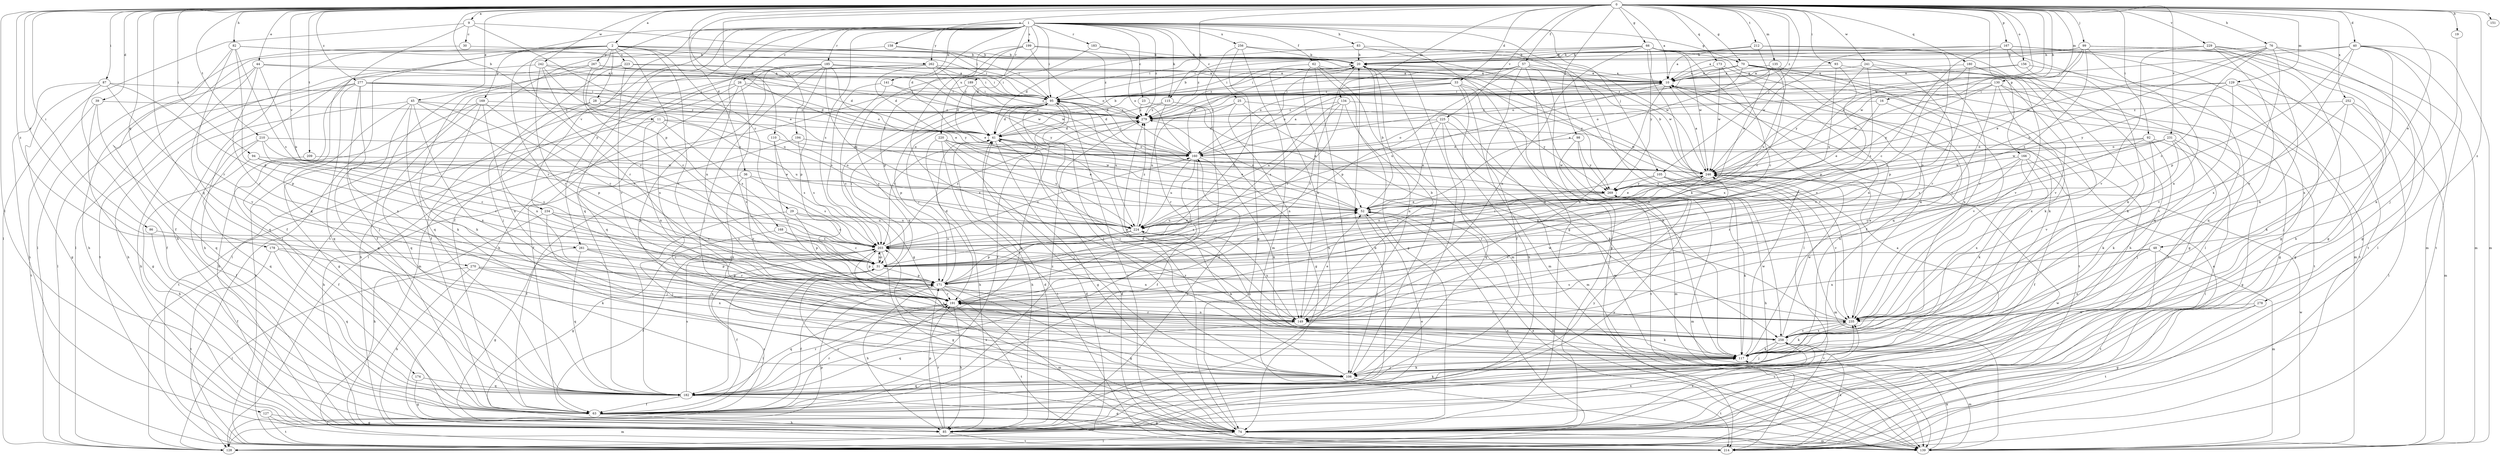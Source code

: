strict digraph  {
0;
1;
2;
9;
10;
11;
16;
19;
20;
23;
25;
26;
28;
29;
30;
31;
33;
36;
39;
40;
41;
44;
45;
48;
52;
57;
62;
63;
66;
70;
74;
76;
82;
83;
85;
86;
87;
92;
93;
94;
95;
98;
99;
105;
106;
110;
115;
117;
127;
128;
129;
130;
134;
135;
139;
141;
149;
151;
156;
158;
160;
166;
167;
168;
169;
171;
173;
174;
178;
180;
182;
183;
185;
189;
191;
194;
199;
203;
209;
210;
212;
214;
220;
223;
224;
225;
229;
231;
234;
235;
241;
242;
246;
252;
256;
258;
261;
262;
267;
269;
270;
277;
278;
279;
0 -> 2  [label=a];
0 -> 9  [label=a];
0 -> 10  [label=a];
0 -> 11  [label=b];
0 -> 16  [label=b];
0 -> 19  [label=b];
0 -> 33  [label=d];
0 -> 36  [label=d];
0 -> 39  [label=d];
0 -> 40  [label=d];
0 -> 44  [label=e];
0 -> 45  [label=e];
0 -> 48  [label=e];
0 -> 52  [label=e];
0 -> 57  [label=f];
0 -> 66  [label=g];
0 -> 70  [label=g];
0 -> 76  [label=h];
0 -> 82  [label=h];
0 -> 86  [label=i];
0 -> 87  [label=i];
0 -> 92  [label=i];
0 -> 93  [label=i];
0 -> 94  [label=i];
0 -> 98  [label=j];
0 -> 99  [label=j];
0 -> 105  [label=j];
0 -> 110  [label=k];
0 -> 115  [label=k];
0 -> 127  [label=l];
0 -> 129  [label=m];
0 -> 130  [label=m];
0 -> 134  [label=m];
0 -> 135  [label=m];
0 -> 151  [label=o];
0 -> 156  [label=o];
0 -> 158  [label=o];
0 -> 166  [label=p];
0 -> 167  [label=p];
0 -> 173  [label=q];
0 -> 174  [label=q];
0 -> 178  [label=q];
0 -> 180  [label=q];
0 -> 194  [label=s];
0 -> 209  [label=t];
0 -> 210  [label=t];
0 -> 212  [label=t];
0 -> 225  [label=v];
0 -> 229  [label=v];
0 -> 231  [label=v];
0 -> 234  [label=v];
0 -> 241  [label=w];
0 -> 242  [label=w];
0 -> 246  [label=w];
0 -> 252  [label=x];
0 -> 261  [label=y];
0 -> 270  [label=z];
0 -> 277  [label=z];
0 -> 278  [label=z];
0 -> 279  [label=z];
1 -> 23  [label=c];
1 -> 25  [label=c];
1 -> 26  [label=c];
1 -> 41  [label=d];
1 -> 62  [label=f];
1 -> 63  [label=f];
1 -> 70  [label=g];
1 -> 74  [label=g];
1 -> 83  [label=h];
1 -> 95  [label=i];
1 -> 105  [label=j];
1 -> 115  [label=k];
1 -> 117  [label=k];
1 -> 128  [label=l];
1 -> 141  [label=n];
1 -> 149  [label=n];
1 -> 182  [label=q];
1 -> 183  [label=r];
1 -> 185  [label=r];
1 -> 189  [label=r];
1 -> 199  [label=s];
1 -> 203  [label=s];
1 -> 214  [label=t];
1 -> 220  [label=u];
1 -> 234  [label=v];
1 -> 256  [label=x];
1 -> 261  [label=y];
1 -> 262  [label=y];
1 -> 279  [label=z];
2 -> 20  [label=b];
2 -> 28  [label=c];
2 -> 29  [label=c];
2 -> 63  [label=f];
2 -> 85  [label=h];
2 -> 95  [label=i];
2 -> 128  [label=l];
2 -> 168  [label=p];
2 -> 169  [label=p];
2 -> 191  [label=r];
2 -> 223  [label=u];
2 -> 235  [label=v];
2 -> 258  [label=x];
2 -> 262  [label=y];
2 -> 267  [label=y];
9 -> 30  [label=c];
9 -> 52  [label=e];
9 -> 95  [label=i];
9 -> 128  [label=l];
9 -> 182  [label=q];
10 -> 95  [label=i];
10 -> 149  [label=n];
10 -> 214  [label=t];
10 -> 224  [label=u];
11 -> 41  [label=d];
11 -> 149  [label=n];
11 -> 203  [label=s];
11 -> 214  [label=t];
11 -> 224  [label=u];
16 -> 52  [label=e];
16 -> 235  [label=v];
16 -> 279  [label=z];
19 -> 106  [label=j];
20 -> 10  [label=a];
20 -> 95  [label=i];
20 -> 106  [label=j];
20 -> 191  [label=r];
20 -> 235  [label=v];
23 -> 52  [label=e];
23 -> 279  [label=z];
25 -> 149  [label=n];
25 -> 224  [label=u];
25 -> 258  [label=x];
25 -> 269  [label=y];
25 -> 279  [label=z];
26 -> 63  [label=f];
26 -> 85  [label=h];
26 -> 95  [label=i];
26 -> 117  [label=k];
26 -> 160  [label=o];
26 -> 235  [label=v];
28 -> 149  [label=n];
28 -> 214  [label=t];
28 -> 224  [label=u];
28 -> 279  [label=z];
29 -> 106  [label=j];
29 -> 171  [label=p];
29 -> 203  [label=s];
29 -> 224  [label=u];
30 -> 20  [label=b];
30 -> 128  [label=l];
31 -> 20  [label=b];
31 -> 63  [label=f];
31 -> 95  [label=i];
31 -> 128  [label=l];
31 -> 171  [label=p];
31 -> 203  [label=s];
33 -> 41  [label=d];
33 -> 85  [label=h];
33 -> 95  [label=i];
33 -> 117  [label=k];
33 -> 139  [label=m];
33 -> 160  [label=o];
33 -> 235  [label=v];
36 -> 63  [label=f];
36 -> 191  [label=r];
36 -> 203  [label=s];
36 -> 258  [label=x];
36 -> 269  [label=y];
39 -> 74  [label=g];
39 -> 182  [label=q];
39 -> 214  [label=t];
39 -> 279  [label=z];
40 -> 20  [label=b];
40 -> 95  [label=i];
40 -> 117  [label=k];
40 -> 139  [label=m];
40 -> 171  [label=p];
40 -> 214  [label=t];
40 -> 235  [label=v];
40 -> 258  [label=x];
41 -> 20  [label=b];
41 -> 52  [label=e];
41 -> 74  [label=g];
41 -> 85  [label=h];
41 -> 149  [label=n];
41 -> 160  [label=o];
44 -> 10  [label=a];
44 -> 85  [label=h];
44 -> 95  [label=i];
44 -> 182  [label=q];
44 -> 191  [label=r];
44 -> 224  [label=u];
45 -> 31  [label=c];
45 -> 74  [label=g];
45 -> 85  [label=h];
45 -> 117  [label=k];
45 -> 171  [label=p];
45 -> 182  [label=q];
45 -> 258  [label=x];
45 -> 279  [label=z];
48 -> 31  [label=c];
48 -> 139  [label=m];
48 -> 149  [label=n];
48 -> 214  [label=t];
48 -> 258  [label=x];
52 -> 20  [label=b];
52 -> 106  [label=j];
52 -> 139  [label=m];
52 -> 203  [label=s];
52 -> 224  [label=u];
52 -> 279  [label=z];
57 -> 10  [label=a];
57 -> 63  [label=f];
57 -> 74  [label=g];
57 -> 95  [label=i];
57 -> 160  [label=o];
57 -> 171  [label=p];
57 -> 214  [label=t];
57 -> 246  [label=w];
57 -> 279  [label=z];
62 -> 10  [label=a];
62 -> 74  [label=g];
62 -> 85  [label=h];
62 -> 106  [label=j];
62 -> 139  [label=m];
62 -> 149  [label=n];
62 -> 269  [label=y];
63 -> 10  [label=a];
63 -> 74  [label=g];
63 -> 85  [label=h];
63 -> 191  [label=r];
63 -> 269  [label=y];
63 -> 279  [label=z];
66 -> 20  [label=b];
66 -> 63  [label=f];
66 -> 95  [label=i];
66 -> 128  [label=l];
66 -> 149  [label=n];
66 -> 182  [label=q];
66 -> 235  [label=v];
66 -> 246  [label=w];
66 -> 269  [label=y];
66 -> 279  [label=z];
70 -> 10  [label=a];
70 -> 31  [label=c];
70 -> 52  [label=e];
70 -> 74  [label=g];
70 -> 85  [label=h];
70 -> 128  [label=l];
70 -> 160  [label=o];
70 -> 258  [label=x];
70 -> 279  [label=z];
74 -> 31  [label=c];
74 -> 128  [label=l];
74 -> 139  [label=m];
74 -> 203  [label=s];
74 -> 235  [label=v];
74 -> 246  [label=w];
74 -> 258  [label=x];
74 -> 279  [label=z];
76 -> 20  [label=b];
76 -> 31  [label=c];
76 -> 128  [label=l];
76 -> 139  [label=m];
76 -> 224  [label=u];
76 -> 246  [label=w];
76 -> 258  [label=x];
82 -> 10  [label=a];
82 -> 20  [label=b];
82 -> 63  [label=f];
82 -> 171  [label=p];
82 -> 191  [label=r];
82 -> 203  [label=s];
83 -> 20  [label=b];
83 -> 41  [label=d];
83 -> 117  [label=k];
83 -> 258  [label=x];
85 -> 20  [label=b];
85 -> 41  [label=d];
85 -> 52  [label=e];
85 -> 160  [label=o];
85 -> 171  [label=p];
85 -> 191  [label=r];
85 -> 214  [label=t];
85 -> 258  [label=x];
85 -> 269  [label=y];
86 -> 63  [label=f];
86 -> 203  [label=s];
87 -> 63  [label=f];
87 -> 74  [label=g];
87 -> 85  [label=h];
87 -> 95  [label=i];
87 -> 171  [label=p];
87 -> 235  [label=v];
92 -> 106  [label=j];
92 -> 117  [label=k];
92 -> 128  [label=l];
92 -> 160  [label=o];
92 -> 191  [label=r];
92 -> 246  [label=w];
93 -> 10  [label=a];
93 -> 139  [label=m];
93 -> 171  [label=p];
93 -> 224  [label=u];
94 -> 31  [label=c];
94 -> 85  [label=h];
94 -> 203  [label=s];
94 -> 246  [label=w];
95 -> 10  [label=a];
95 -> 20  [label=b];
95 -> 31  [label=c];
95 -> 41  [label=d];
95 -> 63  [label=f];
95 -> 106  [label=j];
95 -> 171  [label=p];
95 -> 182  [label=q];
95 -> 191  [label=r];
95 -> 214  [label=t];
95 -> 224  [label=u];
95 -> 279  [label=z];
98 -> 139  [label=m];
98 -> 160  [label=o];
98 -> 214  [label=t];
98 -> 269  [label=y];
99 -> 10  [label=a];
99 -> 20  [label=b];
99 -> 52  [label=e];
99 -> 74  [label=g];
99 -> 117  [label=k];
99 -> 149  [label=n];
99 -> 203  [label=s];
99 -> 246  [label=w];
105 -> 31  [label=c];
105 -> 85  [label=h];
105 -> 139  [label=m];
105 -> 235  [label=v];
105 -> 269  [label=y];
106 -> 20  [label=b];
106 -> 95  [label=i];
106 -> 117  [label=k];
106 -> 182  [label=q];
106 -> 214  [label=t];
110 -> 160  [label=o];
110 -> 191  [label=r];
110 -> 203  [label=s];
115 -> 41  [label=d];
115 -> 74  [label=g];
115 -> 191  [label=r];
115 -> 279  [label=z];
117 -> 10  [label=a];
117 -> 106  [label=j];
117 -> 139  [label=m];
117 -> 203  [label=s];
117 -> 224  [label=u];
117 -> 246  [label=w];
127 -> 74  [label=g];
127 -> 139  [label=m];
127 -> 214  [label=t];
128 -> 41  [label=d];
128 -> 52  [label=e];
128 -> 171  [label=p];
129 -> 74  [label=g];
129 -> 95  [label=i];
129 -> 106  [label=j];
129 -> 160  [label=o];
129 -> 235  [label=v];
129 -> 269  [label=y];
130 -> 74  [label=g];
130 -> 95  [label=i];
130 -> 191  [label=r];
130 -> 214  [label=t];
130 -> 246  [label=w];
130 -> 258  [label=x];
130 -> 269  [label=y];
134 -> 31  [label=c];
134 -> 139  [label=m];
134 -> 149  [label=n];
134 -> 203  [label=s];
134 -> 224  [label=u];
134 -> 279  [label=z];
135 -> 10  [label=a];
135 -> 117  [label=k];
135 -> 224  [label=u];
135 -> 279  [label=z];
139 -> 41  [label=d];
139 -> 52  [label=e];
139 -> 117  [label=k];
139 -> 246  [label=w];
141 -> 74  [label=g];
141 -> 95  [label=i];
141 -> 203  [label=s];
141 -> 269  [label=y];
149 -> 20  [label=b];
149 -> 52  [label=e];
149 -> 117  [label=k];
149 -> 182  [label=q];
149 -> 191  [label=r];
149 -> 224  [label=u];
149 -> 246  [label=w];
156 -> 10  [label=a];
156 -> 95  [label=i];
156 -> 117  [label=k];
156 -> 214  [label=t];
158 -> 20  [label=b];
158 -> 95  [label=i];
158 -> 191  [label=r];
160 -> 10  [label=a];
160 -> 20  [label=b];
160 -> 63  [label=f];
160 -> 95  [label=i];
160 -> 117  [label=k];
160 -> 171  [label=p];
160 -> 224  [label=u];
160 -> 246  [label=w];
166 -> 63  [label=f];
166 -> 117  [label=k];
166 -> 149  [label=n];
166 -> 191  [label=r];
166 -> 246  [label=w];
166 -> 258  [label=x];
167 -> 20  [label=b];
167 -> 31  [label=c];
167 -> 74  [label=g];
167 -> 128  [label=l];
167 -> 182  [label=q];
167 -> 214  [label=t];
167 -> 246  [label=w];
168 -> 31  [label=c];
168 -> 74  [label=g];
168 -> 203  [label=s];
169 -> 31  [label=c];
169 -> 85  [label=h];
169 -> 117  [label=k];
169 -> 149  [label=n];
169 -> 182  [label=q];
169 -> 279  [label=z];
171 -> 41  [label=d];
171 -> 63  [label=f];
171 -> 74  [label=g];
171 -> 85  [label=h];
171 -> 106  [label=j];
171 -> 139  [label=m];
171 -> 191  [label=r];
173 -> 10  [label=a];
173 -> 31  [label=c];
173 -> 149  [label=n];
173 -> 246  [label=w];
174 -> 74  [label=g];
174 -> 182  [label=q];
178 -> 31  [label=c];
178 -> 117  [label=k];
178 -> 182  [label=q];
178 -> 214  [label=t];
180 -> 10  [label=a];
180 -> 31  [label=c];
180 -> 117  [label=k];
180 -> 171  [label=p];
180 -> 235  [label=v];
182 -> 63  [label=f];
182 -> 74  [label=g];
182 -> 117  [label=k];
182 -> 191  [label=r];
182 -> 203  [label=s];
182 -> 235  [label=v];
183 -> 20  [label=b];
183 -> 41  [label=d];
183 -> 160  [label=o];
185 -> 10  [label=a];
185 -> 52  [label=e];
185 -> 85  [label=h];
185 -> 95  [label=i];
185 -> 106  [label=j];
185 -> 128  [label=l];
185 -> 171  [label=p];
185 -> 182  [label=q];
185 -> 224  [label=u];
189 -> 41  [label=d];
189 -> 95  [label=i];
189 -> 139  [label=m];
189 -> 279  [label=z];
191 -> 52  [label=e];
191 -> 85  [label=h];
191 -> 149  [label=n];
191 -> 182  [label=q];
191 -> 214  [label=t];
191 -> 235  [label=v];
194 -> 85  [label=h];
194 -> 160  [label=o];
194 -> 203  [label=s];
199 -> 20  [label=b];
199 -> 160  [label=o];
199 -> 171  [label=p];
199 -> 182  [label=q];
199 -> 258  [label=x];
199 -> 279  [label=z];
203 -> 31  [label=c];
203 -> 63  [label=f];
203 -> 74  [label=g];
203 -> 149  [label=n];
203 -> 160  [label=o];
203 -> 171  [label=p];
203 -> 279  [label=z];
209 -> 63  [label=f];
209 -> 246  [label=w];
210 -> 31  [label=c];
210 -> 52  [label=e];
210 -> 63  [label=f];
210 -> 160  [label=o];
210 -> 182  [label=q];
212 -> 10  [label=a];
212 -> 20  [label=b];
212 -> 52  [label=e];
212 -> 117  [label=k];
212 -> 171  [label=p];
214 -> 10  [label=a];
214 -> 203  [label=s];
214 -> 258  [label=x];
220 -> 52  [label=e];
220 -> 85  [label=h];
220 -> 106  [label=j];
220 -> 160  [label=o];
220 -> 214  [label=t];
220 -> 224  [label=u];
223 -> 10  [label=a];
223 -> 63  [label=f];
223 -> 106  [label=j];
223 -> 235  [label=v];
223 -> 246  [label=w];
224 -> 52  [label=e];
224 -> 117  [label=k];
224 -> 171  [label=p];
224 -> 203  [label=s];
224 -> 246  [label=w];
224 -> 279  [label=z];
225 -> 41  [label=d];
225 -> 52  [label=e];
225 -> 117  [label=k];
225 -> 139  [label=m];
225 -> 160  [label=o];
225 -> 182  [label=q];
229 -> 20  [label=b];
229 -> 74  [label=g];
229 -> 85  [label=h];
229 -> 95  [label=i];
229 -> 139  [label=m];
229 -> 182  [label=q];
229 -> 235  [label=v];
231 -> 31  [label=c];
231 -> 74  [label=g];
231 -> 117  [label=k];
231 -> 160  [label=o];
231 -> 203  [label=s];
231 -> 235  [label=v];
234 -> 31  [label=c];
234 -> 85  [label=h];
234 -> 106  [label=j];
234 -> 191  [label=r];
234 -> 224  [label=u];
235 -> 10  [label=a];
235 -> 95  [label=i];
235 -> 117  [label=k];
235 -> 203  [label=s];
235 -> 258  [label=x];
241 -> 10  [label=a];
241 -> 191  [label=r];
241 -> 203  [label=s];
241 -> 235  [label=v];
241 -> 269  [label=y];
242 -> 10  [label=a];
242 -> 31  [label=c];
242 -> 41  [label=d];
242 -> 191  [label=r];
242 -> 214  [label=t];
242 -> 224  [label=u];
246 -> 10  [label=a];
246 -> 20  [label=b];
246 -> 52  [label=e];
246 -> 191  [label=r];
246 -> 269  [label=y];
252 -> 117  [label=k];
252 -> 128  [label=l];
252 -> 139  [label=m];
252 -> 235  [label=v];
252 -> 279  [label=z];
256 -> 20  [label=b];
256 -> 74  [label=g];
256 -> 139  [label=m];
256 -> 182  [label=q];
256 -> 246  [label=w];
258 -> 41  [label=d];
258 -> 106  [label=j];
258 -> 117  [label=k];
258 -> 235  [label=v];
258 -> 246  [label=w];
261 -> 31  [label=c];
261 -> 74  [label=g];
261 -> 171  [label=p];
261 -> 182  [label=q];
261 -> 191  [label=r];
262 -> 10  [label=a];
262 -> 41  [label=d];
262 -> 63  [label=f];
262 -> 95  [label=i];
262 -> 128  [label=l];
262 -> 160  [label=o];
262 -> 279  [label=z];
267 -> 10  [label=a];
267 -> 31  [label=c];
267 -> 52  [label=e];
267 -> 85  [label=h];
267 -> 182  [label=q];
267 -> 246  [label=w];
269 -> 52  [label=e];
269 -> 117  [label=k];
269 -> 139  [label=m];
269 -> 203  [label=s];
270 -> 85  [label=h];
270 -> 128  [label=l];
270 -> 149  [label=n];
270 -> 171  [label=p];
270 -> 258  [label=x];
277 -> 41  [label=d];
277 -> 85  [label=h];
277 -> 95  [label=i];
277 -> 106  [label=j];
277 -> 128  [label=l];
277 -> 182  [label=q];
277 -> 258  [label=x];
277 -> 269  [label=y];
278 -> 74  [label=g];
278 -> 214  [label=t];
278 -> 235  [label=v];
279 -> 41  [label=d];
279 -> 203  [label=s];
279 -> 246  [label=w];
}
